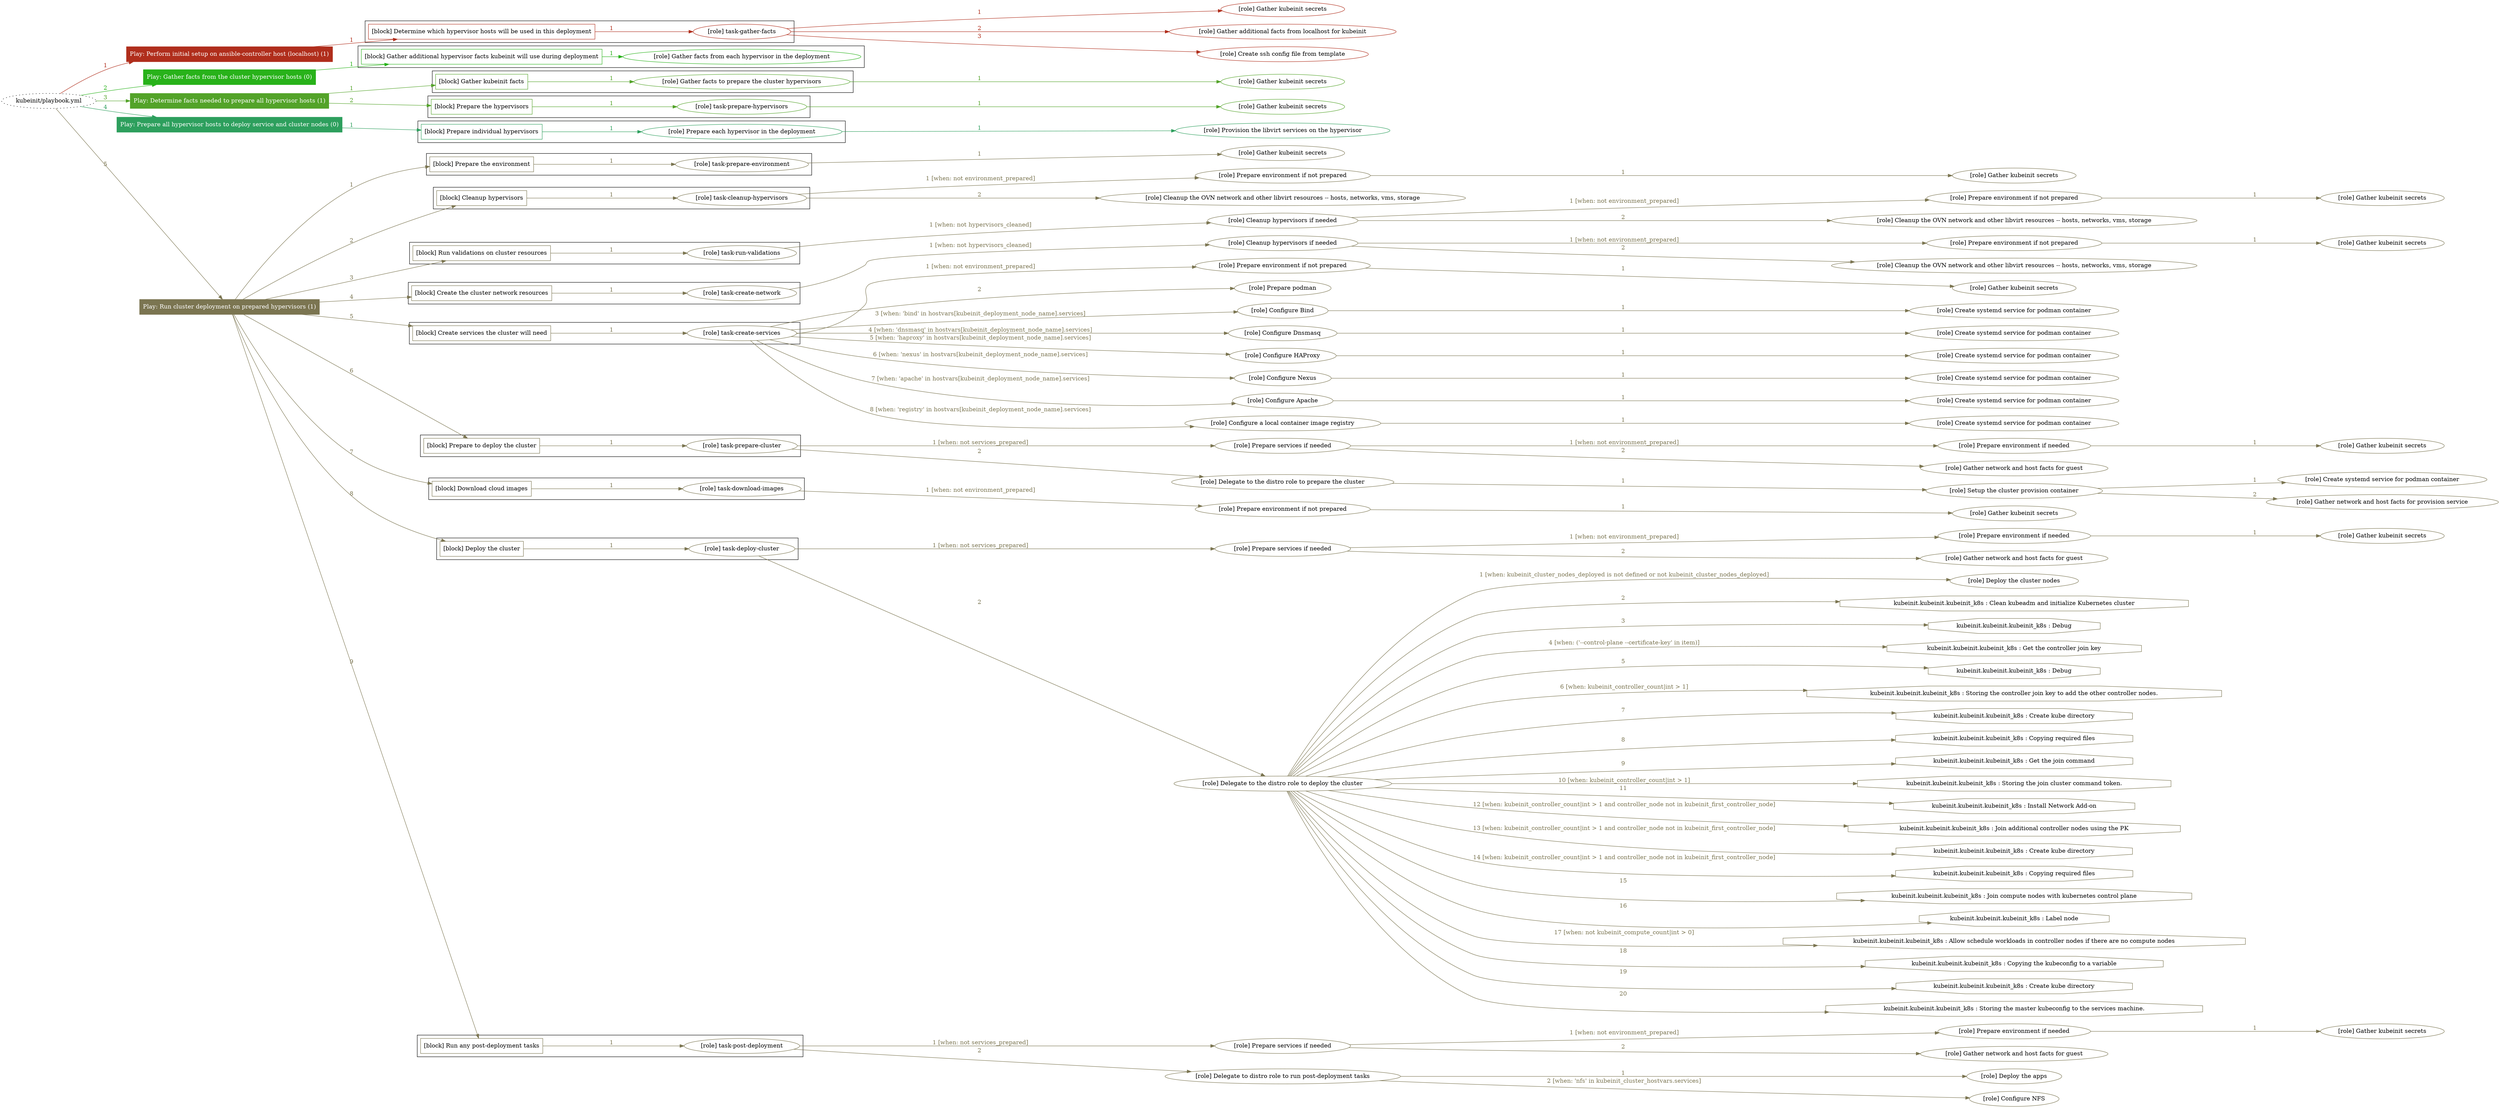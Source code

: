 digraph {
	graph [concentrate=true ordering=in rankdir=LR ratio=fill]
	edge [esep=5 sep=10]
	"kubeinit/playbook.yml" [URL="/home/runner/work/kubeinit/kubeinit/kubeinit/playbook.yml" id=playbook_56d94563 style=dotted]
	play_22a4e3ac [label="Play: Perform initial setup on ansible-controller host (localhost) (1)" URL="/home/runner/work/kubeinit/kubeinit/kubeinit/playbook.yml" color="#b02e1c" fontcolor="#ffffff" id=play_22a4e3ac shape=box style=filled tooltip=localhost]
	"kubeinit/playbook.yml" -> play_22a4e3ac [label="1 " color="#b02e1c" fontcolor="#b02e1c" id=edge_3487e037 labeltooltip="1 " tooltip="1 "]
	subgraph "Gather kubeinit secrets" {
		role_2ab133d8 [label="[role] Gather kubeinit secrets" URL="/home/runner/.ansible/collections/ansible_collections/kubeinit/kubeinit/roles/kubeinit_prepare/tasks/build_hypervisors_group.yml" color="#b02e1c" id=role_2ab133d8 tooltip="Gather kubeinit secrets"]
	}
	subgraph "Gather additional facts from localhost for kubeinit" {
		role_a77fcc21 [label="[role] Gather additional facts from localhost for kubeinit" URL="/home/runner/.ansible/collections/ansible_collections/kubeinit/kubeinit/roles/kubeinit_prepare/tasks/build_hypervisors_group.yml" color="#b02e1c" id=role_a77fcc21 tooltip="Gather additional facts from localhost for kubeinit"]
	}
	subgraph "Create ssh config file from template" {
		role_c86a2d57 [label="[role] Create ssh config file from template" URL="/home/runner/.ansible/collections/ansible_collections/kubeinit/kubeinit/roles/kubeinit_prepare/tasks/build_hypervisors_group.yml" color="#b02e1c" id=role_c86a2d57 tooltip="Create ssh config file from template"]
	}
	subgraph "task-gather-facts" {
		role_38650aa5 [label="[role] task-gather-facts" URL="/home/runner/work/kubeinit/kubeinit/kubeinit/playbook.yml" color="#b02e1c" id=role_38650aa5 tooltip="task-gather-facts"]
		role_38650aa5 -> role_2ab133d8 [label="1 " color="#b02e1c" fontcolor="#b02e1c" id=edge_f9dd9fba labeltooltip="1 " tooltip="1 "]
		role_38650aa5 -> role_a77fcc21 [label="2 " color="#b02e1c" fontcolor="#b02e1c" id=edge_531e2fb3 labeltooltip="2 " tooltip="2 "]
		role_38650aa5 -> role_c86a2d57 [label="3 " color="#b02e1c" fontcolor="#b02e1c" id=edge_56d24b47 labeltooltip="3 " tooltip="3 "]
	}
	subgraph "Play: Perform initial setup on ansible-controller host (localhost) (1)" {
		play_22a4e3ac -> block_e27d9869 [label=1 color="#b02e1c" fontcolor="#b02e1c" id=edge_25b2ef6e labeltooltip=1 tooltip=1]
		subgraph cluster_block_e27d9869 {
			block_e27d9869 [label="[block] Determine which hypervisor hosts will be used in this deployment" URL="/home/runner/work/kubeinit/kubeinit/kubeinit/playbook.yml" color="#b02e1c" id=block_e27d9869 labeltooltip="Determine which hypervisor hosts will be used in this deployment" shape=box tooltip="Determine which hypervisor hosts will be used in this deployment"]
			block_e27d9869 -> role_38650aa5 [label="1 " color="#b02e1c" fontcolor="#b02e1c" id=edge_7865af90 labeltooltip="1 " tooltip="1 "]
		}
	}
	play_fbee1789 [label="Play: Gather facts from the cluster hypervisor hosts (0)" URL="/home/runner/work/kubeinit/kubeinit/kubeinit/playbook.yml" color="#28b21a" fontcolor="#ffffff" id=play_fbee1789 shape=box style=filled tooltip="Play: Gather facts from the cluster hypervisor hosts (0)"]
	"kubeinit/playbook.yml" -> play_fbee1789 [label="2 " color="#28b21a" fontcolor="#28b21a" id=edge_c2c0859d labeltooltip="2 " tooltip="2 "]
	subgraph "Gather facts from each hypervisor in the deployment" {
		role_01375418 [label="[role] Gather facts from each hypervisor in the deployment" URL="/home/runner/work/kubeinit/kubeinit/kubeinit/playbook.yml" color="#28b21a" id=role_01375418 tooltip="Gather facts from each hypervisor in the deployment"]
	}
	subgraph "Play: Gather facts from the cluster hypervisor hosts (0)" {
		play_fbee1789 -> block_533f0fb9 [label=1 color="#28b21a" fontcolor="#28b21a" id=edge_757479e9 labeltooltip=1 tooltip=1]
		subgraph cluster_block_533f0fb9 {
			block_533f0fb9 [label="[block] Gather additional hypervisor facts kubeinit will use during deployment" URL="/home/runner/work/kubeinit/kubeinit/kubeinit/playbook.yml" color="#28b21a" id=block_533f0fb9 labeltooltip="Gather additional hypervisor facts kubeinit will use during deployment" shape=box tooltip="Gather additional hypervisor facts kubeinit will use during deployment"]
			block_533f0fb9 -> role_01375418 [label="1 " color="#28b21a" fontcolor="#28b21a" id=edge_3bc567f3 labeltooltip="1 " tooltip="1 "]
		}
	}
	play_6c61277a [label="Play: Determine facts needed to prepare all hypervisor hosts (1)" URL="/home/runner/work/kubeinit/kubeinit/kubeinit/playbook.yml" color="#53a329" fontcolor="#ffffff" id=play_6c61277a shape=box style=filled tooltip=localhost]
	"kubeinit/playbook.yml" -> play_6c61277a [label="3 " color="#53a329" fontcolor="#53a329" id=edge_aec00a59 labeltooltip="3 " tooltip="3 "]
	subgraph "Gather kubeinit secrets" {
		role_73d27b17 [label="[role] Gather kubeinit secrets" URL="/home/runner/.ansible/collections/ansible_collections/kubeinit/kubeinit/roles/kubeinit_prepare/tasks/gather_kubeinit_facts.yml" color="#53a329" id=role_73d27b17 tooltip="Gather kubeinit secrets"]
	}
	subgraph "Gather facts to prepare the cluster hypervisors" {
		role_cce5aad6 [label="[role] Gather facts to prepare the cluster hypervisors" URL="/home/runner/work/kubeinit/kubeinit/kubeinit/playbook.yml" color="#53a329" id=role_cce5aad6 tooltip="Gather facts to prepare the cluster hypervisors"]
		role_cce5aad6 -> role_73d27b17 [label="1 " color="#53a329" fontcolor="#53a329" id=edge_38bc9679 labeltooltip="1 " tooltip="1 "]
	}
	subgraph "Gather kubeinit secrets" {
		role_0c6ae57f [label="[role] Gather kubeinit secrets" URL="/home/runner/.ansible/collections/ansible_collections/kubeinit/kubeinit/roles/kubeinit_prepare/tasks/gather_kubeinit_facts.yml" color="#53a329" id=role_0c6ae57f tooltip="Gather kubeinit secrets"]
	}
	subgraph "task-prepare-hypervisors" {
		role_4f06e132 [label="[role] task-prepare-hypervisors" URL="/home/runner/work/kubeinit/kubeinit/kubeinit/playbook.yml" color="#53a329" id=role_4f06e132 tooltip="task-prepare-hypervisors"]
		role_4f06e132 -> role_0c6ae57f [label="1 " color="#53a329" fontcolor="#53a329" id=edge_2675db11 labeltooltip="1 " tooltip="1 "]
	}
	subgraph "Play: Determine facts needed to prepare all hypervisor hosts (1)" {
		play_6c61277a -> block_314c4973 [label=1 color="#53a329" fontcolor="#53a329" id=edge_5fff0e28 labeltooltip=1 tooltip=1]
		subgraph cluster_block_314c4973 {
			block_314c4973 [label="[block] Gather kubeinit facts" URL="/home/runner/work/kubeinit/kubeinit/kubeinit/playbook.yml" color="#53a329" id=block_314c4973 labeltooltip="Gather kubeinit facts" shape=box tooltip="Gather kubeinit facts"]
			block_314c4973 -> role_cce5aad6 [label="1 " color="#53a329" fontcolor="#53a329" id=edge_8dcade12 labeltooltip="1 " tooltip="1 "]
		}
		play_6c61277a -> block_c7e965cd [label=2 color="#53a329" fontcolor="#53a329" id=edge_b612b70b labeltooltip=2 tooltip=2]
		subgraph cluster_block_c7e965cd {
			block_c7e965cd [label="[block] Prepare the hypervisors" URL="/home/runner/work/kubeinit/kubeinit/kubeinit/playbook.yml" color="#53a329" id=block_c7e965cd labeltooltip="Prepare the hypervisors" shape=box tooltip="Prepare the hypervisors"]
			block_c7e965cd -> role_4f06e132 [label="1 " color="#53a329" fontcolor="#53a329" id=edge_1d4f74c0 labeltooltip="1 " tooltip="1 "]
		}
	}
	play_baa46cad [label="Play: Prepare all hypervisor hosts to deploy service and cluster nodes (0)" URL="/home/runner/work/kubeinit/kubeinit/kubeinit/playbook.yml" color="#2d9f5d" fontcolor="#ffffff" id=play_baa46cad shape=box style=filled tooltip="Play: Prepare all hypervisor hosts to deploy service and cluster nodes (0)"]
	"kubeinit/playbook.yml" -> play_baa46cad [label="4 " color="#2d9f5d" fontcolor="#2d9f5d" id=edge_dd02d97c labeltooltip="4 " tooltip="4 "]
	subgraph "Provision the libvirt services on the hypervisor" {
		role_2b0bbc20 [label="[role] Provision the libvirt services on the hypervisor" URL="/home/runner/.ansible/collections/ansible_collections/kubeinit/kubeinit/roles/kubeinit_prepare/tasks/prepare_hypervisor.yml" color="#2d9f5d" id=role_2b0bbc20 tooltip="Provision the libvirt services on the hypervisor"]
	}
	subgraph "Prepare each hypervisor in the deployment" {
		role_4a720bc6 [label="[role] Prepare each hypervisor in the deployment" URL="/home/runner/work/kubeinit/kubeinit/kubeinit/playbook.yml" color="#2d9f5d" id=role_4a720bc6 tooltip="Prepare each hypervisor in the deployment"]
		role_4a720bc6 -> role_2b0bbc20 [label="1 " color="#2d9f5d" fontcolor="#2d9f5d" id=edge_8097e8ab labeltooltip="1 " tooltip="1 "]
	}
	subgraph "Play: Prepare all hypervisor hosts to deploy service and cluster nodes (0)" {
		play_baa46cad -> block_4cc85a3c [label=1 color="#2d9f5d" fontcolor="#2d9f5d" id=edge_87934e6e labeltooltip=1 tooltip=1]
		subgraph cluster_block_4cc85a3c {
			block_4cc85a3c [label="[block] Prepare individual hypervisors" URL="/home/runner/work/kubeinit/kubeinit/kubeinit/playbook.yml" color="#2d9f5d" id=block_4cc85a3c labeltooltip="Prepare individual hypervisors" shape=box tooltip="Prepare individual hypervisors"]
			block_4cc85a3c -> role_4a720bc6 [label="1 " color="#2d9f5d" fontcolor="#2d9f5d" id=edge_d49deb52 labeltooltip="1 " tooltip="1 "]
		}
	}
	play_dc25ef31 [label="Play: Run cluster deployment on prepared hypervisors (1)" URL="/home/runner/work/kubeinit/kubeinit/kubeinit/playbook.yml" color="#7b7551" fontcolor="#ffffff" id=play_dc25ef31 shape=box style=filled tooltip=localhost]
	"kubeinit/playbook.yml" -> play_dc25ef31 [label="5 " color="#7b7551" fontcolor="#7b7551" id=edge_f8f743db labeltooltip="5 " tooltip="5 "]
	subgraph "Gather kubeinit secrets" {
		role_32c18117 [label="[role] Gather kubeinit secrets" URL="/home/runner/.ansible/collections/ansible_collections/kubeinit/kubeinit/roles/kubeinit_prepare/tasks/gather_kubeinit_facts.yml" color="#7b7551" id=role_32c18117 tooltip="Gather kubeinit secrets"]
	}
	subgraph "task-prepare-environment" {
		role_8af3d3e4 [label="[role] task-prepare-environment" URL="/home/runner/work/kubeinit/kubeinit/kubeinit/playbook.yml" color="#7b7551" id=role_8af3d3e4 tooltip="task-prepare-environment"]
		role_8af3d3e4 -> role_32c18117 [label="1 " color="#7b7551" fontcolor="#7b7551" id=edge_25da6800 labeltooltip="1 " tooltip="1 "]
	}
	subgraph "Gather kubeinit secrets" {
		role_56b442e3 [label="[role] Gather kubeinit secrets" URL="/home/runner/.ansible/collections/ansible_collections/kubeinit/kubeinit/roles/kubeinit_prepare/tasks/gather_kubeinit_facts.yml" color="#7b7551" id=role_56b442e3 tooltip="Gather kubeinit secrets"]
	}
	subgraph "Prepare environment if not prepared" {
		role_cc50ddc6 [label="[role] Prepare environment if not prepared" URL="/home/runner/.ansible/collections/ansible_collections/kubeinit/kubeinit/roles/kubeinit_prepare/tasks/cleanup_hypervisors.yml" color="#7b7551" id=role_cc50ddc6 tooltip="Prepare environment if not prepared"]
		role_cc50ddc6 -> role_56b442e3 [label="1 " color="#7b7551" fontcolor="#7b7551" id=edge_93df8f87 labeltooltip="1 " tooltip="1 "]
	}
	subgraph "Cleanup the OVN network and other libvirt resources -- hosts, networks, vms, storage" {
		role_aabd4b3e [label="[role] Cleanup the OVN network and other libvirt resources -- hosts, networks, vms, storage" URL="/home/runner/.ansible/collections/ansible_collections/kubeinit/kubeinit/roles/kubeinit_prepare/tasks/cleanup_hypervisors.yml" color="#7b7551" id=role_aabd4b3e tooltip="Cleanup the OVN network and other libvirt resources -- hosts, networks, vms, storage"]
	}
	subgraph "task-cleanup-hypervisors" {
		role_0d7822ef [label="[role] task-cleanup-hypervisors" URL="/home/runner/work/kubeinit/kubeinit/kubeinit/playbook.yml" color="#7b7551" id=role_0d7822ef tooltip="task-cleanup-hypervisors"]
		role_0d7822ef -> role_cc50ddc6 [label="1 [when: not environment_prepared]" color="#7b7551" fontcolor="#7b7551" id=edge_3bd621bf labeltooltip="1 [when: not environment_prepared]" tooltip="1 [when: not environment_prepared]"]
		role_0d7822ef -> role_aabd4b3e [label="2 " color="#7b7551" fontcolor="#7b7551" id=edge_65b2e6c3 labeltooltip="2 " tooltip="2 "]
	}
	subgraph "Gather kubeinit secrets" {
		role_55b81c2c [label="[role] Gather kubeinit secrets" URL="/home/runner/.ansible/collections/ansible_collections/kubeinit/kubeinit/roles/kubeinit_prepare/tasks/gather_kubeinit_facts.yml" color="#7b7551" id=role_55b81c2c tooltip="Gather kubeinit secrets"]
	}
	subgraph "Prepare environment if not prepared" {
		role_9f2ed623 [label="[role] Prepare environment if not prepared" URL="/home/runner/.ansible/collections/ansible_collections/kubeinit/kubeinit/roles/kubeinit_prepare/tasks/cleanup_hypervisors.yml" color="#7b7551" id=role_9f2ed623 tooltip="Prepare environment if not prepared"]
		role_9f2ed623 -> role_55b81c2c [label="1 " color="#7b7551" fontcolor="#7b7551" id=edge_52d71d4a labeltooltip="1 " tooltip="1 "]
	}
	subgraph "Cleanup the OVN network and other libvirt resources -- hosts, networks, vms, storage" {
		role_00545a57 [label="[role] Cleanup the OVN network and other libvirt resources -- hosts, networks, vms, storage" URL="/home/runner/.ansible/collections/ansible_collections/kubeinit/kubeinit/roles/kubeinit_prepare/tasks/cleanup_hypervisors.yml" color="#7b7551" id=role_00545a57 tooltip="Cleanup the OVN network and other libvirt resources -- hosts, networks, vms, storage"]
	}
	subgraph "Cleanup hypervisors if needed" {
		role_a5b2ce16 [label="[role] Cleanup hypervisors if needed" URL="/home/runner/.ansible/collections/ansible_collections/kubeinit/kubeinit/roles/kubeinit_validations/tasks/main.yml" color="#7b7551" id=role_a5b2ce16 tooltip="Cleanup hypervisors if needed"]
		role_a5b2ce16 -> role_9f2ed623 [label="1 [when: not environment_prepared]" color="#7b7551" fontcolor="#7b7551" id=edge_3ccd5f8a labeltooltip="1 [when: not environment_prepared]" tooltip="1 [when: not environment_prepared]"]
		role_a5b2ce16 -> role_00545a57 [label="2 " color="#7b7551" fontcolor="#7b7551" id=edge_6ec50640 labeltooltip="2 " tooltip="2 "]
	}
	subgraph "task-run-validations" {
		role_666c05f9 [label="[role] task-run-validations" URL="/home/runner/work/kubeinit/kubeinit/kubeinit/playbook.yml" color="#7b7551" id=role_666c05f9 tooltip="task-run-validations"]
		role_666c05f9 -> role_a5b2ce16 [label="1 [when: not hypervisors_cleaned]" color="#7b7551" fontcolor="#7b7551" id=edge_eca5d216 labeltooltip="1 [when: not hypervisors_cleaned]" tooltip="1 [when: not hypervisors_cleaned]"]
	}
	subgraph "Gather kubeinit secrets" {
		role_6c06bd2e [label="[role] Gather kubeinit secrets" URL="/home/runner/.ansible/collections/ansible_collections/kubeinit/kubeinit/roles/kubeinit_prepare/tasks/gather_kubeinit_facts.yml" color="#7b7551" id=role_6c06bd2e tooltip="Gather kubeinit secrets"]
	}
	subgraph "Prepare environment if not prepared" {
		role_f1e0cb9c [label="[role] Prepare environment if not prepared" URL="/home/runner/.ansible/collections/ansible_collections/kubeinit/kubeinit/roles/kubeinit_prepare/tasks/cleanup_hypervisors.yml" color="#7b7551" id=role_f1e0cb9c tooltip="Prepare environment if not prepared"]
		role_f1e0cb9c -> role_6c06bd2e [label="1 " color="#7b7551" fontcolor="#7b7551" id=edge_7d166429 labeltooltip="1 " tooltip="1 "]
	}
	subgraph "Cleanup the OVN network and other libvirt resources -- hosts, networks, vms, storage" {
		role_df3f2c26 [label="[role] Cleanup the OVN network and other libvirt resources -- hosts, networks, vms, storage" URL="/home/runner/.ansible/collections/ansible_collections/kubeinit/kubeinit/roles/kubeinit_prepare/tasks/cleanup_hypervisors.yml" color="#7b7551" id=role_df3f2c26 tooltip="Cleanup the OVN network and other libvirt resources -- hosts, networks, vms, storage"]
	}
	subgraph "Cleanup hypervisors if needed" {
		role_13e81882 [label="[role] Cleanup hypervisors if needed" URL="/home/runner/.ansible/collections/ansible_collections/kubeinit/kubeinit/roles/kubeinit_libvirt/tasks/create_network.yml" color="#7b7551" id=role_13e81882 tooltip="Cleanup hypervisors if needed"]
		role_13e81882 -> role_f1e0cb9c [label="1 [when: not environment_prepared]" color="#7b7551" fontcolor="#7b7551" id=edge_5fe8667e labeltooltip="1 [when: not environment_prepared]" tooltip="1 [when: not environment_prepared]"]
		role_13e81882 -> role_df3f2c26 [label="2 " color="#7b7551" fontcolor="#7b7551" id=edge_ba91ae7a labeltooltip="2 " tooltip="2 "]
	}
	subgraph "task-create-network" {
		role_878ac810 [label="[role] task-create-network" URL="/home/runner/work/kubeinit/kubeinit/kubeinit/playbook.yml" color="#7b7551" id=role_878ac810 tooltip="task-create-network"]
		role_878ac810 -> role_13e81882 [label="1 [when: not hypervisors_cleaned]" color="#7b7551" fontcolor="#7b7551" id=edge_7f498ab1 labeltooltip="1 [when: not hypervisors_cleaned]" tooltip="1 [when: not hypervisors_cleaned]"]
	}
	subgraph "Gather kubeinit secrets" {
		role_222c022f [label="[role] Gather kubeinit secrets" URL="/home/runner/.ansible/collections/ansible_collections/kubeinit/kubeinit/roles/kubeinit_prepare/tasks/gather_kubeinit_facts.yml" color="#7b7551" id=role_222c022f tooltip="Gather kubeinit secrets"]
	}
	subgraph "Prepare environment if not prepared" {
		role_3d706abb [label="[role] Prepare environment if not prepared" URL="/home/runner/.ansible/collections/ansible_collections/kubeinit/kubeinit/roles/kubeinit_services/tasks/main.yml" color="#7b7551" id=role_3d706abb tooltip="Prepare environment if not prepared"]
		role_3d706abb -> role_222c022f [label="1 " color="#7b7551" fontcolor="#7b7551" id=edge_0aa3d009 labeltooltip="1 " tooltip="1 "]
	}
	subgraph "Prepare podman" {
		role_3d1da26f [label="[role] Prepare podman" URL="/home/runner/.ansible/collections/ansible_collections/kubeinit/kubeinit/roles/kubeinit_services/tasks/00_create_service_pod.yml" color="#7b7551" id=role_3d1da26f tooltip="Prepare podman"]
	}
	subgraph "Create systemd service for podman container" {
		role_61fd5f7f [label="[role] Create systemd service for podman container" URL="/home/runner/.ansible/collections/ansible_collections/kubeinit/kubeinit/roles/kubeinit_bind/tasks/main.yml" color="#7b7551" id=role_61fd5f7f tooltip="Create systemd service for podman container"]
	}
	subgraph "Configure Bind" {
		role_a9bc13a0 [label="[role] Configure Bind" URL="/home/runner/.ansible/collections/ansible_collections/kubeinit/kubeinit/roles/kubeinit_services/tasks/start_services_containers.yml" color="#7b7551" id=role_a9bc13a0 tooltip="Configure Bind"]
		role_a9bc13a0 -> role_61fd5f7f [label="1 " color="#7b7551" fontcolor="#7b7551" id=edge_4b57f22d labeltooltip="1 " tooltip="1 "]
	}
	subgraph "Create systemd service for podman container" {
		role_e4a6f77d [label="[role] Create systemd service for podman container" URL="/home/runner/.ansible/collections/ansible_collections/kubeinit/kubeinit/roles/kubeinit_dnsmasq/tasks/main.yml" color="#7b7551" id=role_e4a6f77d tooltip="Create systemd service for podman container"]
	}
	subgraph "Configure Dnsmasq" {
		role_c32ab66d [label="[role] Configure Dnsmasq" URL="/home/runner/.ansible/collections/ansible_collections/kubeinit/kubeinit/roles/kubeinit_services/tasks/start_services_containers.yml" color="#7b7551" id=role_c32ab66d tooltip="Configure Dnsmasq"]
		role_c32ab66d -> role_e4a6f77d [label="1 " color="#7b7551" fontcolor="#7b7551" id=edge_78755fdc labeltooltip="1 " tooltip="1 "]
	}
	subgraph "Create systemd service for podman container" {
		role_d73bd2ae [label="[role] Create systemd service for podman container" URL="/home/runner/.ansible/collections/ansible_collections/kubeinit/kubeinit/roles/kubeinit_haproxy/tasks/main.yml" color="#7b7551" id=role_d73bd2ae tooltip="Create systemd service for podman container"]
	}
	subgraph "Configure HAProxy" {
		role_7eb8c8b5 [label="[role] Configure HAProxy" URL="/home/runner/.ansible/collections/ansible_collections/kubeinit/kubeinit/roles/kubeinit_services/tasks/start_services_containers.yml" color="#7b7551" id=role_7eb8c8b5 tooltip="Configure HAProxy"]
		role_7eb8c8b5 -> role_d73bd2ae [label="1 " color="#7b7551" fontcolor="#7b7551" id=edge_86c13c60 labeltooltip="1 " tooltip="1 "]
	}
	subgraph "Create systemd service for podman container" {
		role_b11912e5 [label="[role] Create systemd service for podman container" URL="/home/runner/.ansible/collections/ansible_collections/kubeinit/kubeinit/roles/kubeinit_nexus/tasks/main.yml" color="#7b7551" id=role_b11912e5 tooltip="Create systemd service for podman container"]
	}
	subgraph "Configure Nexus" {
		role_2866a9a8 [label="[role] Configure Nexus" URL="/home/runner/.ansible/collections/ansible_collections/kubeinit/kubeinit/roles/kubeinit_services/tasks/start_services_containers.yml" color="#7b7551" id=role_2866a9a8 tooltip="Configure Nexus"]
		role_2866a9a8 -> role_b11912e5 [label="1 " color="#7b7551" fontcolor="#7b7551" id=edge_629b8cee labeltooltip="1 " tooltip="1 "]
	}
	subgraph "Create systemd service for podman container" {
		role_336e1a6b [label="[role] Create systemd service for podman container" URL="/home/runner/.ansible/collections/ansible_collections/kubeinit/kubeinit/roles/kubeinit_apache/tasks/main.yml" color="#7b7551" id=role_336e1a6b tooltip="Create systemd service for podman container"]
	}
	subgraph "Configure Apache" {
		role_3f2e7949 [label="[role] Configure Apache" URL="/home/runner/.ansible/collections/ansible_collections/kubeinit/kubeinit/roles/kubeinit_services/tasks/start_services_containers.yml" color="#7b7551" id=role_3f2e7949 tooltip="Configure Apache"]
		role_3f2e7949 -> role_336e1a6b [label="1 " color="#7b7551" fontcolor="#7b7551" id=edge_c1f7293d labeltooltip="1 " tooltip="1 "]
	}
	subgraph "Create systemd service for podman container" {
		role_0ca4b603 [label="[role] Create systemd service for podman container" URL="/home/runner/.ansible/collections/ansible_collections/kubeinit/kubeinit/roles/kubeinit_registry/tasks/main.yml" color="#7b7551" id=role_0ca4b603 tooltip="Create systemd service for podman container"]
	}
	subgraph "Configure a local container image registry" {
		role_8f3535d7 [label="[role] Configure a local container image registry" URL="/home/runner/.ansible/collections/ansible_collections/kubeinit/kubeinit/roles/kubeinit_services/tasks/start_services_containers.yml" color="#7b7551" id=role_8f3535d7 tooltip="Configure a local container image registry"]
		role_8f3535d7 -> role_0ca4b603 [label="1 " color="#7b7551" fontcolor="#7b7551" id=edge_b515b1e8 labeltooltip="1 " tooltip="1 "]
	}
	subgraph "task-create-services" {
		role_cbcf7f52 [label="[role] task-create-services" URL="/home/runner/work/kubeinit/kubeinit/kubeinit/playbook.yml" color="#7b7551" id=role_cbcf7f52 tooltip="task-create-services"]
		role_cbcf7f52 -> role_3d706abb [label="1 [when: not environment_prepared]" color="#7b7551" fontcolor="#7b7551" id=edge_e8353002 labeltooltip="1 [when: not environment_prepared]" tooltip="1 [when: not environment_prepared]"]
		role_cbcf7f52 -> role_3d1da26f [label="2 " color="#7b7551" fontcolor="#7b7551" id=edge_504a186f labeltooltip="2 " tooltip="2 "]
		role_cbcf7f52 -> role_a9bc13a0 [label="3 [when: 'bind' in hostvars[kubeinit_deployment_node_name].services]" color="#7b7551" fontcolor="#7b7551" id=edge_e7a07fa9 labeltooltip="3 [when: 'bind' in hostvars[kubeinit_deployment_node_name].services]" tooltip="3 [when: 'bind' in hostvars[kubeinit_deployment_node_name].services]"]
		role_cbcf7f52 -> role_c32ab66d [label="4 [when: 'dnsmasq' in hostvars[kubeinit_deployment_node_name].services]" color="#7b7551" fontcolor="#7b7551" id=edge_0fc221c7 labeltooltip="4 [when: 'dnsmasq' in hostvars[kubeinit_deployment_node_name].services]" tooltip="4 [when: 'dnsmasq' in hostvars[kubeinit_deployment_node_name].services]"]
		role_cbcf7f52 -> role_7eb8c8b5 [label="5 [when: 'haproxy' in hostvars[kubeinit_deployment_node_name].services]" color="#7b7551" fontcolor="#7b7551" id=edge_3dc7a9c8 labeltooltip="5 [when: 'haproxy' in hostvars[kubeinit_deployment_node_name].services]" tooltip="5 [when: 'haproxy' in hostvars[kubeinit_deployment_node_name].services]"]
		role_cbcf7f52 -> role_2866a9a8 [label="6 [when: 'nexus' in hostvars[kubeinit_deployment_node_name].services]" color="#7b7551" fontcolor="#7b7551" id=edge_14fda064 labeltooltip="6 [when: 'nexus' in hostvars[kubeinit_deployment_node_name].services]" tooltip="6 [when: 'nexus' in hostvars[kubeinit_deployment_node_name].services]"]
		role_cbcf7f52 -> role_3f2e7949 [label="7 [when: 'apache' in hostvars[kubeinit_deployment_node_name].services]" color="#7b7551" fontcolor="#7b7551" id=edge_9b42d8b6 labeltooltip="7 [when: 'apache' in hostvars[kubeinit_deployment_node_name].services]" tooltip="7 [when: 'apache' in hostvars[kubeinit_deployment_node_name].services]"]
		role_cbcf7f52 -> role_8f3535d7 [label="8 [when: 'registry' in hostvars[kubeinit_deployment_node_name].services]" color="#7b7551" fontcolor="#7b7551" id=edge_751c16d4 labeltooltip="8 [when: 'registry' in hostvars[kubeinit_deployment_node_name].services]" tooltip="8 [when: 'registry' in hostvars[kubeinit_deployment_node_name].services]"]
	}
	subgraph "Gather kubeinit secrets" {
		role_547601b4 [label="[role] Gather kubeinit secrets" URL="/home/runner/.ansible/collections/ansible_collections/kubeinit/kubeinit/roles/kubeinit_prepare/tasks/gather_kubeinit_facts.yml" color="#7b7551" id=role_547601b4 tooltip="Gather kubeinit secrets"]
	}
	subgraph "Prepare environment if needed" {
		role_0086cdff [label="[role] Prepare environment if needed" URL="/home/runner/.ansible/collections/ansible_collections/kubeinit/kubeinit/roles/kubeinit_services/tasks/prepare_services.yml" color="#7b7551" id=role_0086cdff tooltip="Prepare environment if needed"]
		role_0086cdff -> role_547601b4 [label="1 " color="#7b7551" fontcolor="#7b7551" id=edge_d4b14eae labeltooltip="1 " tooltip="1 "]
	}
	subgraph "Gather network and host facts for guest" {
		role_46c3ce13 [label="[role] Gather network and host facts for guest" URL="/home/runner/.ansible/collections/ansible_collections/kubeinit/kubeinit/roles/kubeinit_services/tasks/prepare_services.yml" color="#7b7551" id=role_46c3ce13 tooltip="Gather network and host facts for guest"]
	}
	subgraph "Prepare services if needed" {
		role_7451a94a [label="[role] Prepare services if needed" URL="/home/runner/.ansible/collections/ansible_collections/kubeinit/kubeinit/roles/kubeinit_prepare/tasks/prepare_cluster.yml" color="#7b7551" id=role_7451a94a tooltip="Prepare services if needed"]
		role_7451a94a -> role_0086cdff [label="1 [when: not environment_prepared]" color="#7b7551" fontcolor="#7b7551" id=edge_e0ab723a labeltooltip="1 [when: not environment_prepared]" tooltip="1 [when: not environment_prepared]"]
		role_7451a94a -> role_46c3ce13 [label="2 " color="#7b7551" fontcolor="#7b7551" id=edge_f45257df labeltooltip="2 " tooltip="2 "]
	}
	subgraph "Create systemd service for podman container" {
		role_fe9ee26c [label="[role] Create systemd service for podman container" URL="/home/runner/.ansible/collections/ansible_collections/kubeinit/kubeinit/roles/kubeinit_services/tasks/create_provision_container.yml" color="#7b7551" id=role_fe9ee26c tooltip="Create systemd service for podman container"]
	}
	subgraph "Gather network and host facts for provision service" {
		role_c0fd776d [label="[role] Gather network and host facts for provision service" URL="/home/runner/.ansible/collections/ansible_collections/kubeinit/kubeinit/roles/kubeinit_services/tasks/create_provision_container.yml" color="#7b7551" id=role_c0fd776d tooltip="Gather network and host facts for provision service"]
	}
	subgraph "Setup the cluster provision container" {
		role_074316f6 [label="[role] Setup the cluster provision container" URL="/home/runner/.ansible/collections/ansible_collections/kubeinit/kubeinit/roles/kubeinit_k8s/tasks/prepare_cluster.yml" color="#7b7551" id=role_074316f6 tooltip="Setup the cluster provision container"]
		role_074316f6 -> role_fe9ee26c [label="1 " color="#7b7551" fontcolor="#7b7551" id=edge_839f8bae labeltooltip="1 " tooltip="1 "]
		role_074316f6 -> role_c0fd776d [label="2 " color="#7b7551" fontcolor="#7b7551" id=edge_3fe8075d labeltooltip="2 " tooltip="2 "]
	}
	subgraph "Delegate to the distro role to prepare the cluster" {
		role_a25b41fa [label="[role] Delegate to the distro role to prepare the cluster" URL="/home/runner/.ansible/collections/ansible_collections/kubeinit/kubeinit/roles/kubeinit_prepare/tasks/prepare_cluster.yml" color="#7b7551" id=role_a25b41fa tooltip="Delegate to the distro role to prepare the cluster"]
		role_a25b41fa -> role_074316f6 [label="1 " color="#7b7551" fontcolor="#7b7551" id=edge_e86478e5 labeltooltip="1 " tooltip="1 "]
	}
	subgraph "task-prepare-cluster" {
		role_038c4f96 [label="[role] task-prepare-cluster" URL="/home/runner/work/kubeinit/kubeinit/kubeinit/playbook.yml" color="#7b7551" id=role_038c4f96 tooltip="task-prepare-cluster"]
		role_038c4f96 -> role_7451a94a [label="1 [when: not services_prepared]" color="#7b7551" fontcolor="#7b7551" id=edge_c258f641 labeltooltip="1 [when: not services_prepared]" tooltip="1 [when: not services_prepared]"]
		role_038c4f96 -> role_a25b41fa [label="2 " color="#7b7551" fontcolor="#7b7551" id=edge_c2e6107b labeltooltip="2 " tooltip="2 "]
	}
	subgraph "Gather kubeinit secrets" {
		role_b722e245 [label="[role] Gather kubeinit secrets" URL="/home/runner/.ansible/collections/ansible_collections/kubeinit/kubeinit/roles/kubeinit_prepare/tasks/gather_kubeinit_facts.yml" color="#7b7551" id=role_b722e245 tooltip="Gather kubeinit secrets"]
	}
	subgraph "Prepare environment if not prepared" {
		role_d0b788b5 [label="[role] Prepare environment if not prepared" URL="/home/runner/.ansible/collections/ansible_collections/kubeinit/kubeinit/roles/kubeinit_libvirt/tasks/download_cloud_images.yml" color="#7b7551" id=role_d0b788b5 tooltip="Prepare environment if not prepared"]
		role_d0b788b5 -> role_b722e245 [label="1 " color="#7b7551" fontcolor="#7b7551" id=edge_618b9a50 labeltooltip="1 " tooltip="1 "]
	}
	subgraph "task-download-images" {
		role_2eddba45 [label="[role] task-download-images" URL="/home/runner/work/kubeinit/kubeinit/kubeinit/playbook.yml" color="#7b7551" id=role_2eddba45 tooltip="task-download-images"]
		role_2eddba45 -> role_d0b788b5 [label="1 [when: not environment_prepared]" color="#7b7551" fontcolor="#7b7551" id=edge_a634e324 labeltooltip="1 [when: not environment_prepared]" tooltip="1 [when: not environment_prepared]"]
	}
	subgraph "Gather kubeinit secrets" {
		role_187edeb5 [label="[role] Gather kubeinit secrets" URL="/home/runner/.ansible/collections/ansible_collections/kubeinit/kubeinit/roles/kubeinit_prepare/tasks/gather_kubeinit_facts.yml" color="#7b7551" id=role_187edeb5 tooltip="Gather kubeinit secrets"]
	}
	subgraph "Prepare environment if needed" {
		role_67b5e29e [label="[role] Prepare environment if needed" URL="/home/runner/.ansible/collections/ansible_collections/kubeinit/kubeinit/roles/kubeinit_services/tasks/prepare_services.yml" color="#7b7551" id=role_67b5e29e tooltip="Prepare environment if needed"]
		role_67b5e29e -> role_187edeb5 [label="1 " color="#7b7551" fontcolor="#7b7551" id=edge_c3b486c6 labeltooltip="1 " tooltip="1 "]
	}
	subgraph "Gather network and host facts for guest" {
		role_2effedde [label="[role] Gather network and host facts for guest" URL="/home/runner/.ansible/collections/ansible_collections/kubeinit/kubeinit/roles/kubeinit_services/tasks/prepare_services.yml" color="#7b7551" id=role_2effedde tooltip="Gather network and host facts for guest"]
	}
	subgraph "Prepare services if needed" {
		role_690b29af [label="[role] Prepare services if needed" URL="/home/runner/.ansible/collections/ansible_collections/kubeinit/kubeinit/roles/kubeinit_prepare/tasks/deploy_cluster.yml" color="#7b7551" id=role_690b29af tooltip="Prepare services if needed"]
		role_690b29af -> role_67b5e29e [label="1 [when: not environment_prepared]" color="#7b7551" fontcolor="#7b7551" id=edge_cedfdbab labeltooltip="1 [when: not environment_prepared]" tooltip="1 [when: not environment_prepared]"]
		role_690b29af -> role_2effedde [label="2 " color="#7b7551" fontcolor="#7b7551" id=edge_4b4ecd13 labeltooltip="2 " tooltip="2 "]
	}
	subgraph "Deploy the cluster nodes" {
		role_df396508 [label="[role] Deploy the cluster nodes" URL="/home/runner/.ansible/collections/ansible_collections/kubeinit/kubeinit/roles/kubeinit_k8s/tasks/main.yml" color="#7b7551" id=role_df396508 tooltip="Deploy the cluster nodes"]
	}
	subgraph "Delegate to the distro role to deploy the cluster" {
		role_2bc0e38e [label="[role] Delegate to the distro role to deploy the cluster" URL="/home/runner/.ansible/collections/ansible_collections/kubeinit/kubeinit/roles/kubeinit_prepare/tasks/deploy_cluster.yml" color="#7b7551" id=role_2bc0e38e tooltip="Delegate to the distro role to deploy the cluster"]
		role_2bc0e38e -> role_df396508 [label="1 [when: kubeinit_cluster_nodes_deployed is not defined or not kubeinit_cluster_nodes_deployed]" color="#7b7551" fontcolor="#7b7551" id=edge_e3e53204 labeltooltip="1 [when: kubeinit_cluster_nodes_deployed is not defined or not kubeinit_cluster_nodes_deployed]" tooltip="1 [when: kubeinit_cluster_nodes_deployed is not defined or not kubeinit_cluster_nodes_deployed]"]
		task_e816a2f0 [label="kubeinit.kubeinit.kubeinit_k8s : Clean kubeadm and initialize Kubernetes cluster" URL="/home/runner/.ansible/collections/ansible_collections/kubeinit/kubeinit/roles/kubeinit_k8s/tasks/main.yml" color="#7b7551" id=task_e816a2f0 shape=octagon tooltip="kubeinit.kubeinit.kubeinit_k8s : Clean kubeadm and initialize Kubernetes cluster"]
		role_2bc0e38e -> task_e816a2f0 [label="2 " color="#7b7551" fontcolor="#7b7551" id=edge_92e1f2d8 labeltooltip="2 " tooltip="2 "]
		task_fe456d1a [label="kubeinit.kubeinit.kubeinit_k8s : Debug" URL="/home/runner/.ansible/collections/ansible_collections/kubeinit/kubeinit/roles/kubeinit_k8s/tasks/main.yml" color="#7b7551" id=task_fe456d1a shape=octagon tooltip="kubeinit.kubeinit.kubeinit_k8s : Debug"]
		role_2bc0e38e -> task_fe456d1a [label="3 " color="#7b7551" fontcolor="#7b7551" id=edge_927b985d labeltooltip="3 " tooltip="3 "]
		task_c8c3afc0 [label="kubeinit.kubeinit.kubeinit_k8s : Get the controller join key" URL="/home/runner/.ansible/collections/ansible_collections/kubeinit/kubeinit/roles/kubeinit_k8s/tasks/main.yml" color="#7b7551" id=task_c8c3afc0 shape=octagon tooltip="kubeinit.kubeinit.kubeinit_k8s : Get the controller join key"]
		role_2bc0e38e -> task_c8c3afc0 [label="4 [when: ('--control-plane --certificate-key' in item)]" color="#7b7551" fontcolor="#7b7551" id=edge_82ff125b labeltooltip="4 [when: ('--control-plane --certificate-key' in item)]" tooltip="4 [when: ('--control-plane --certificate-key' in item)]"]
		task_0839c595 [label="kubeinit.kubeinit.kubeinit_k8s : Debug" URL="/home/runner/.ansible/collections/ansible_collections/kubeinit/kubeinit/roles/kubeinit_k8s/tasks/main.yml" color="#7b7551" id=task_0839c595 shape=octagon tooltip="kubeinit.kubeinit.kubeinit_k8s : Debug"]
		role_2bc0e38e -> task_0839c595 [label="5 " color="#7b7551" fontcolor="#7b7551" id=edge_aa4e9ef1 labeltooltip="5 " tooltip="5 "]
		task_c1aae4e0 [label="kubeinit.kubeinit.kubeinit_k8s : Storing the controller join key to add the other controller nodes." URL="/home/runner/.ansible/collections/ansible_collections/kubeinit/kubeinit/roles/kubeinit_k8s/tasks/main.yml" color="#7b7551" id=task_c1aae4e0 shape=octagon tooltip="kubeinit.kubeinit.kubeinit_k8s : Storing the controller join key to add the other controller nodes."]
		role_2bc0e38e -> task_c1aae4e0 [label="6 [when: kubeinit_controller_count|int > 1]" color="#7b7551" fontcolor="#7b7551" id=edge_3f8c7aba labeltooltip="6 [when: kubeinit_controller_count|int > 1]" tooltip="6 [when: kubeinit_controller_count|int > 1]"]
		task_c48beead [label="kubeinit.kubeinit.kubeinit_k8s : Create kube directory" URL="/home/runner/.ansible/collections/ansible_collections/kubeinit/kubeinit/roles/kubeinit_k8s/tasks/main.yml" color="#7b7551" id=task_c48beead shape=octagon tooltip="kubeinit.kubeinit.kubeinit_k8s : Create kube directory"]
		role_2bc0e38e -> task_c48beead [label="7 " color="#7b7551" fontcolor="#7b7551" id=edge_b364db53 labeltooltip="7 " tooltip="7 "]
		task_bbe1877e [label="kubeinit.kubeinit.kubeinit_k8s : Copying required files" URL="/home/runner/.ansible/collections/ansible_collections/kubeinit/kubeinit/roles/kubeinit_k8s/tasks/main.yml" color="#7b7551" id=task_bbe1877e shape=octagon tooltip="kubeinit.kubeinit.kubeinit_k8s : Copying required files"]
		role_2bc0e38e -> task_bbe1877e [label="8 " color="#7b7551" fontcolor="#7b7551" id=edge_48da7086 labeltooltip="8 " tooltip="8 "]
		task_42922e6c [label="kubeinit.kubeinit.kubeinit_k8s : Get the join command" URL="/home/runner/.ansible/collections/ansible_collections/kubeinit/kubeinit/roles/kubeinit_k8s/tasks/main.yml" color="#7b7551" id=task_42922e6c shape=octagon tooltip="kubeinit.kubeinit.kubeinit_k8s : Get the join command"]
		role_2bc0e38e -> task_42922e6c [label="9 " color="#7b7551" fontcolor="#7b7551" id=edge_bd4a33b8 labeltooltip="9 " tooltip="9 "]
		task_d1ae8952 [label="kubeinit.kubeinit.kubeinit_k8s : Storing the join cluster command token." URL="/home/runner/.ansible/collections/ansible_collections/kubeinit/kubeinit/roles/kubeinit_k8s/tasks/main.yml" color="#7b7551" id=task_d1ae8952 shape=octagon tooltip="kubeinit.kubeinit.kubeinit_k8s : Storing the join cluster command token."]
		role_2bc0e38e -> task_d1ae8952 [label="10 [when: kubeinit_controller_count|int > 1]" color="#7b7551" fontcolor="#7b7551" id=edge_d8178f6b labeltooltip="10 [when: kubeinit_controller_count|int > 1]" tooltip="10 [when: kubeinit_controller_count|int > 1]"]
		task_d06e23db [label="kubeinit.kubeinit.kubeinit_k8s : Install Network Add-on" URL="/home/runner/.ansible/collections/ansible_collections/kubeinit/kubeinit/roles/kubeinit_k8s/tasks/main.yml" color="#7b7551" id=task_d06e23db shape=octagon tooltip="kubeinit.kubeinit.kubeinit_k8s : Install Network Add-on"]
		role_2bc0e38e -> task_d06e23db [label="11 " color="#7b7551" fontcolor="#7b7551" id=edge_4dced5c9 labeltooltip="11 " tooltip="11 "]
		task_efbbf9e0 [label="kubeinit.kubeinit.kubeinit_k8s : Join additional controller nodes using the PK" URL="/home/runner/.ansible/collections/ansible_collections/kubeinit/kubeinit/roles/kubeinit_k8s/tasks/main.yml" color="#7b7551" id=task_efbbf9e0 shape=octagon tooltip="kubeinit.kubeinit.kubeinit_k8s : Join additional controller nodes using the PK"]
		role_2bc0e38e -> task_efbbf9e0 [label="12 [when: kubeinit_controller_count|int > 1 and controller_node not in kubeinit_first_controller_node]" color="#7b7551" fontcolor="#7b7551" id=edge_17cdaae5 labeltooltip="12 [when: kubeinit_controller_count|int > 1 and controller_node not in kubeinit_first_controller_node]" tooltip="12 [when: kubeinit_controller_count|int > 1 and controller_node not in kubeinit_first_controller_node]"]
		task_cb2c86bf [label="kubeinit.kubeinit.kubeinit_k8s : Create kube directory" URL="/home/runner/.ansible/collections/ansible_collections/kubeinit/kubeinit/roles/kubeinit_k8s/tasks/main.yml" color="#7b7551" id=task_cb2c86bf shape=octagon tooltip="kubeinit.kubeinit.kubeinit_k8s : Create kube directory"]
		role_2bc0e38e -> task_cb2c86bf [label="13 [when: kubeinit_controller_count|int > 1 and controller_node not in kubeinit_first_controller_node]" color="#7b7551" fontcolor="#7b7551" id=edge_32023fbb labeltooltip="13 [when: kubeinit_controller_count|int > 1 and controller_node not in kubeinit_first_controller_node]" tooltip="13 [when: kubeinit_controller_count|int > 1 and controller_node not in kubeinit_first_controller_node]"]
		task_394c989b [label="kubeinit.kubeinit.kubeinit_k8s : Copying required files" URL="/home/runner/.ansible/collections/ansible_collections/kubeinit/kubeinit/roles/kubeinit_k8s/tasks/main.yml" color="#7b7551" id=task_394c989b shape=octagon tooltip="kubeinit.kubeinit.kubeinit_k8s : Copying required files"]
		role_2bc0e38e -> task_394c989b [label="14 [when: kubeinit_controller_count|int > 1 and controller_node not in kubeinit_first_controller_node]" color="#7b7551" fontcolor="#7b7551" id=edge_52d20b31 labeltooltip="14 [when: kubeinit_controller_count|int > 1 and controller_node not in kubeinit_first_controller_node]" tooltip="14 [when: kubeinit_controller_count|int > 1 and controller_node not in kubeinit_first_controller_node]"]
		task_594e9255 [label="kubeinit.kubeinit.kubeinit_k8s : Join compute nodes with kubernetes control plane" URL="/home/runner/.ansible/collections/ansible_collections/kubeinit/kubeinit/roles/kubeinit_k8s/tasks/main.yml" color="#7b7551" id=task_594e9255 shape=octagon tooltip="kubeinit.kubeinit.kubeinit_k8s : Join compute nodes with kubernetes control plane"]
		role_2bc0e38e -> task_594e9255 [label="15 " color="#7b7551" fontcolor="#7b7551" id=edge_ebba22f4 labeltooltip="15 " tooltip="15 "]
		task_daad7087 [label="kubeinit.kubeinit.kubeinit_k8s : Label node" URL="/home/runner/.ansible/collections/ansible_collections/kubeinit/kubeinit/roles/kubeinit_k8s/tasks/main.yml" color="#7b7551" id=task_daad7087 shape=octagon tooltip="kubeinit.kubeinit.kubeinit_k8s : Label node"]
		role_2bc0e38e -> task_daad7087 [label="16 " color="#7b7551" fontcolor="#7b7551" id=edge_213f9564 labeltooltip="16 " tooltip="16 "]
		task_93272824 [label="kubeinit.kubeinit.kubeinit_k8s : Allow schedule workloads in controller nodes if there are no compute nodes" URL="/home/runner/.ansible/collections/ansible_collections/kubeinit/kubeinit/roles/kubeinit_k8s/tasks/main.yml" color="#7b7551" id=task_93272824 shape=octagon tooltip="kubeinit.kubeinit.kubeinit_k8s : Allow schedule workloads in controller nodes if there are no compute nodes"]
		role_2bc0e38e -> task_93272824 [label="17 [when: not kubeinit_compute_count|int > 0]" color="#7b7551" fontcolor="#7b7551" id=edge_b0d48e1b labeltooltip="17 [when: not kubeinit_compute_count|int > 0]" tooltip="17 [when: not kubeinit_compute_count|int > 0]"]
		task_02c7ffdf [label="kubeinit.kubeinit.kubeinit_k8s : Copying the kubeconfig to a variable" URL="/home/runner/.ansible/collections/ansible_collections/kubeinit/kubeinit/roles/kubeinit_k8s/tasks/main.yml" color="#7b7551" id=task_02c7ffdf shape=octagon tooltip="kubeinit.kubeinit.kubeinit_k8s : Copying the kubeconfig to a variable"]
		role_2bc0e38e -> task_02c7ffdf [label="18 " color="#7b7551" fontcolor="#7b7551" id=edge_536258db labeltooltip="18 " tooltip="18 "]
		task_639de701 [label="kubeinit.kubeinit.kubeinit_k8s : Create kube directory" URL="/home/runner/.ansible/collections/ansible_collections/kubeinit/kubeinit/roles/kubeinit_k8s/tasks/main.yml" color="#7b7551" id=task_639de701 shape=octagon tooltip="kubeinit.kubeinit.kubeinit_k8s : Create kube directory"]
		role_2bc0e38e -> task_639de701 [label="19 " color="#7b7551" fontcolor="#7b7551" id=edge_f72da1f9 labeltooltip="19 " tooltip="19 "]
		task_4724defe [label="kubeinit.kubeinit.kubeinit_k8s : Storing the master kubeconfig to the services machine." URL="/home/runner/.ansible/collections/ansible_collections/kubeinit/kubeinit/roles/kubeinit_k8s/tasks/main.yml" color="#7b7551" id=task_4724defe shape=octagon tooltip="kubeinit.kubeinit.kubeinit_k8s : Storing the master kubeconfig to the services machine."]
		role_2bc0e38e -> task_4724defe [label="20 " color="#7b7551" fontcolor="#7b7551" id=edge_51cb7218 labeltooltip="20 " tooltip="20 "]
	}
	subgraph "task-deploy-cluster" {
		role_0980f1d5 [label="[role] task-deploy-cluster" URL="/home/runner/work/kubeinit/kubeinit/kubeinit/playbook.yml" color="#7b7551" id=role_0980f1d5 tooltip="task-deploy-cluster"]
		role_0980f1d5 -> role_690b29af [label="1 [when: not services_prepared]" color="#7b7551" fontcolor="#7b7551" id=edge_2b5b77f1 labeltooltip="1 [when: not services_prepared]" tooltip="1 [when: not services_prepared]"]
		role_0980f1d5 -> role_2bc0e38e [label="2 " color="#7b7551" fontcolor="#7b7551" id=edge_e49e9691 labeltooltip="2 " tooltip="2 "]
	}
	subgraph "Gather kubeinit secrets" {
		role_472b2d42 [label="[role] Gather kubeinit secrets" URL="/home/runner/.ansible/collections/ansible_collections/kubeinit/kubeinit/roles/kubeinit_prepare/tasks/gather_kubeinit_facts.yml" color="#7b7551" id=role_472b2d42 tooltip="Gather kubeinit secrets"]
	}
	subgraph "Prepare environment if needed" {
		role_5cb7747d [label="[role] Prepare environment if needed" URL="/home/runner/.ansible/collections/ansible_collections/kubeinit/kubeinit/roles/kubeinit_services/tasks/prepare_services.yml" color="#7b7551" id=role_5cb7747d tooltip="Prepare environment if needed"]
		role_5cb7747d -> role_472b2d42 [label="1 " color="#7b7551" fontcolor="#7b7551" id=edge_3c0a60b4 labeltooltip="1 " tooltip="1 "]
	}
	subgraph "Gather network and host facts for guest" {
		role_ed9f7d47 [label="[role] Gather network and host facts for guest" URL="/home/runner/.ansible/collections/ansible_collections/kubeinit/kubeinit/roles/kubeinit_services/tasks/prepare_services.yml" color="#7b7551" id=role_ed9f7d47 tooltip="Gather network and host facts for guest"]
	}
	subgraph "Prepare services if needed" {
		role_4bad1e1b [label="[role] Prepare services if needed" URL="/home/runner/.ansible/collections/ansible_collections/kubeinit/kubeinit/roles/kubeinit_prepare/tasks/post_deployment.yml" color="#7b7551" id=role_4bad1e1b tooltip="Prepare services if needed"]
		role_4bad1e1b -> role_5cb7747d [label="1 [when: not environment_prepared]" color="#7b7551" fontcolor="#7b7551" id=edge_9a9c963d labeltooltip="1 [when: not environment_prepared]" tooltip="1 [when: not environment_prepared]"]
		role_4bad1e1b -> role_ed9f7d47 [label="2 " color="#7b7551" fontcolor="#7b7551" id=edge_54e26868 labeltooltip="2 " tooltip="2 "]
	}
	subgraph "Deploy the apps" {
		role_65dc65b1 [label="[role] Deploy the apps" URL="/home/runner/.ansible/collections/ansible_collections/kubeinit/kubeinit/roles/kubeinit_k8s/tasks/post_deployment_tasks.yml" color="#7b7551" id=role_65dc65b1 tooltip="Deploy the apps"]
	}
	subgraph "Configure NFS" {
		role_69a69cb9 [label="[role] Configure NFS" URL="/home/runner/.ansible/collections/ansible_collections/kubeinit/kubeinit/roles/kubeinit_k8s/tasks/post_deployment_tasks.yml" color="#7b7551" id=role_69a69cb9 tooltip="Configure NFS"]
	}
	subgraph "Delegate to distro role to run post-deployment tasks" {
		role_2825a419 [label="[role] Delegate to distro role to run post-deployment tasks" URL="/home/runner/.ansible/collections/ansible_collections/kubeinit/kubeinit/roles/kubeinit_prepare/tasks/post_deployment.yml" color="#7b7551" id=role_2825a419 tooltip="Delegate to distro role to run post-deployment tasks"]
		role_2825a419 -> role_65dc65b1 [label="1 " color="#7b7551" fontcolor="#7b7551" id=edge_ed12b888 labeltooltip="1 " tooltip="1 "]
		role_2825a419 -> role_69a69cb9 [label="2 [when: 'nfs' in kubeinit_cluster_hostvars.services]" color="#7b7551" fontcolor="#7b7551" id=edge_65bdece0 labeltooltip="2 [when: 'nfs' in kubeinit_cluster_hostvars.services]" tooltip="2 [when: 'nfs' in kubeinit_cluster_hostvars.services]"]
	}
	subgraph "task-post-deployment" {
		role_02dd059a [label="[role] task-post-deployment" URL="/home/runner/work/kubeinit/kubeinit/kubeinit/playbook.yml" color="#7b7551" id=role_02dd059a tooltip="task-post-deployment"]
		role_02dd059a -> role_4bad1e1b [label="1 [when: not services_prepared]" color="#7b7551" fontcolor="#7b7551" id=edge_4b706d94 labeltooltip="1 [when: not services_prepared]" tooltip="1 [when: not services_prepared]"]
		role_02dd059a -> role_2825a419 [label="2 " color="#7b7551" fontcolor="#7b7551" id=edge_0672810e labeltooltip="2 " tooltip="2 "]
	}
	subgraph "Play: Run cluster deployment on prepared hypervisors (1)" {
		play_dc25ef31 -> block_7cc38d8a [label=1 color="#7b7551" fontcolor="#7b7551" id=edge_dcac14c7 labeltooltip=1 tooltip=1]
		subgraph cluster_block_7cc38d8a {
			block_7cc38d8a [label="[block] Prepare the environment" URL="/home/runner/work/kubeinit/kubeinit/kubeinit/playbook.yml" color="#7b7551" id=block_7cc38d8a labeltooltip="Prepare the environment" shape=box tooltip="Prepare the environment"]
			block_7cc38d8a -> role_8af3d3e4 [label="1 " color="#7b7551" fontcolor="#7b7551" id=edge_3fd43018 labeltooltip="1 " tooltip="1 "]
		}
		play_dc25ef31 -> block_0fc62a36 [label=2 color="#7b7551" fontcolor="#7b7551" id=edge_cedab471 labeltooltip=2 tooltip=2]
		subgraph cluster_block_0fc62a36 {
			block_0fc62a36 [label="[block] Cleanup hypervisors" URL="/home/runner/work/kubeinit/kubeinit/kubeinit/playbook.yml" color="#7b7551" id=block_0fc62a36 labeltooltip="Cleanup hypervisors" shape=box tooltip="Cleanup hypervisors"]
			block_0fc62a36 -> role_0d7822ef [label="1 " color="#7b7551" fontcolor="#7b7551" id=edge_9f11d1d0 labeltooltip="1 " tooltip="1 "]
		}
		play_dc25ef31 -> block_cd4d3a1d [label=3 color="#7b7551" fontcolor="#7b7551" id=edge_d6b81db7 labeltooltip=3 tooltip=3]
		subgraph cluster_block_cd4d3a1d {
			block_cd4d3a1d [label="[block] Run validations on cluster resources" URL="/home/runner/work/kubeinit/kubeinit/kubeinit/playbook.yml" color="#7b7551" id=block_cd4d3a1d labeltooltip="Run validations on cluster resources" shape=box tooltip="Run validations on cluster resources"]
			block_cd4d3a1d -> role_666c05f9 [label="1 " color="#7b7551" fontcolor="#7b7551" id=edge_bdb03e28 labeltooltip="1 " tooltip="1 "]
		}
		play_dc25ef31 -> block_8f13ea0b [label=4 color="#7b7551" fontcolor="#7b7551" id=edge_cb370012 labeltooltip=4 tooltip=4]
		subgraph cluster_block_8f13ea0b {
			block_8f13ea0b [label="[block] Create the cluster network resources" URL="/home/runner/work/kubeinit/kubeinit/kubeinit/playbook.yml" color="#7b7551" id=block_8f13ea0b labeltooltip="Create the cluster network resources" shape=box tooltip="Create the cluster network resources"]
			block_8f13ea0b -> role_878ac810 [label="1 " color="#7b7551" fontcolor="#7b7551" id=edge_605cbe90 labeltooltip="1 " tooltip="1 "]
		}
		play_dc25ef31 -> block_19ea6aa8 [label=5 color="#7b7551" fontcolor="#7b7551" id=edge_e4841609 labeltooltip=5 tooltip=5]
		subgraph cluster_block_19ea6aa8 {
			block_19ea6aa8 [label="[block] Create services the cluster will need" URL="/home/runner/work/kubeinit/kubeinit/kubeinit/playbook.yml" color="#7b7551" id=block_19ea6aa8 labeltooltip="Create services the cluster will need" shape=box tooltip="Create services the cluster will need"]
			block_19ea6aa8 -> role_cbcf7f52 [label="1 " color="#7b7551" fontcolor="#7b7551" id=edge_81b86b60 labeltooltip="1 " tooltip="1 "]
		}
		play_dc25ef31 -> block_7b71f6f6 [label=6 color="#7b7551" fontcolor="#7b7551" id=edge_f66101b8 labeltooltip=6 tooltip=6]
		subgraph cluster_block_7b71f6f6 {
			block_7b71f6f6 [label="[block] Prepare to deploy the cluster" URL="/home/runner/work/kubeinit/kubeinit/kubeinit/playbook.yml" color="#7b7551" id=block_7b71f6f6 labeltooltip="Prepare to deploy the cluster" shape=box tooltip="Prepare to deploy the cluster"]
			block_7b71f6f6 -> role_038c4f96 [label="1 " color="#7b7551" fontcolor="#7b7551" id=edge_511f3d62 labeltooltip="1 " tooltip="1 "]
		}
		play_dc25ef31 -> block_24b31802 [label=7 color="#7b7551" fontcolor="#7b7551" id=edge_0a0304c8 labeltooltip=7 tooltip=7]
		subgraph cluster_block_24b31802 {
			block_24b31802 [label="[block] Download cloud images" URL="/home/runner/work/kubeinit/kubeinit/kubeinit/playbook.yml" color="#7b7551" id=block_24b31802 labeltooltip="Download cloud images" shape=box tooltip="Download cloud images"]
			block_24b31802 -> role_2eddba45 [label="1 " color="#7b7551" fontcolor="#7b7551" id=edge_fef7d495 labeltooltip="1 " tooltip="1 "]
		}
		play_dc25ef31 -> block_ee44ab84 [label=8 color="#7b7551" fontcolor="#7b7551" id=edge_2d9e6de2 labeltooltip=8 tooltip=8]
		subgraph cluster_block_ee44ab84 {
			block_ee44ab84 [label="[block] Deploy the cluster" URL="/home/runner/work/kubeinit/kubeinit/kubeinit/playbook.yml" color="#7b7551" id=block_ee44ab84 labeltooltip="Deploy the cluster" shape=box tooltip="Deploy the cluster"]
			block_ee44ab84 -> role_0980f1d5 [label="1 " color="#7b7551" fontcolor="#7b7551" id=edge_33cb0b61 labeltooltip="1 " tooltip="1 "]
		}
		play_dc25ef31 -> block_bcafcd9f [label=9 color="#7b7551" fontcolor="#7b7551" id=edge_e7f74590 labeltooltip=9 tooltip=9]
		subgraph cluster_block_bcafcd9f {
			block_bcafcd9f [label="[block] Run any post-deployment tasks" URL="/home/runner/work/kubeinit/kubeinit/kubeinit/playbook.yml" color="#7b7551" id=block_bcafcd9f labeltooltip="Run any post-deployment tasks" shape=box tooltip="Run any post-deployment tasks"]
			block_bcafcd9f -> role_02dd059a [label="1 " color="#7b7551" fontcolor="#7b7551" id=edge_bfd7a69b labeltooltip="1 " tooltip="1 "]
		}
	}
}
